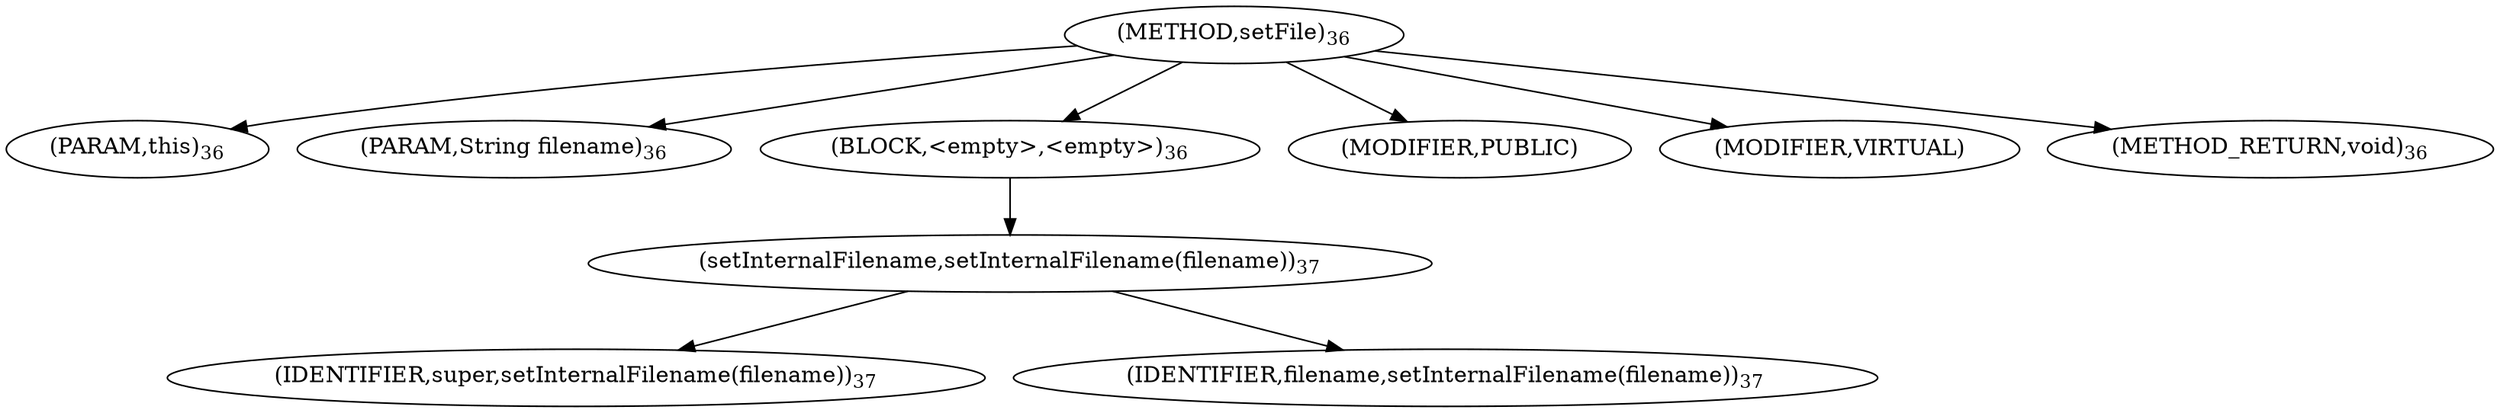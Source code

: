 digraph "setFile" {  
"15" [label = <(METHOD,setFile)<SUB>36</SUB>> ]
"16" [label = <(PARAM,this)<SUB>36</SUB>> ]
"17" [label = <(PARAM,String filename)<SUB>36</SUB>> ]
"18" [label = <(BLOCK,&lt;empty&gt;,&lt;empty&gt;)<SUB>36</SUB>> ]
"19" [label = <(setInternalFilename,setInternalFilename(filename))<SUB>37</SUB>> ]
"20" [label = <(IDENTIFIER,super,setInternalFilename(filename))<SUB>37</SUB>> ]
"21" [label = <(IDENTIFIER,filename,setInternalFilename(filename))<SUB>37</SUB>> ]
"22" [label = <(MODIFIER,PUBLIC)> ]
"23" [label = <(MODIFIER,VIRTUAL)> ]
"24" [label = <(METHOD_RETURN,void)<SUB>36</SUB>> ]
  "15" -> "16" 
  "15" -> "17" 
  "15" -> "18" 
  "15" -> "22" 
  "15" -> "23" 
  "15" -> "24" 
  "18" -> "19" 
  "19" -> "20" 
  "19" -> "21" 
}
